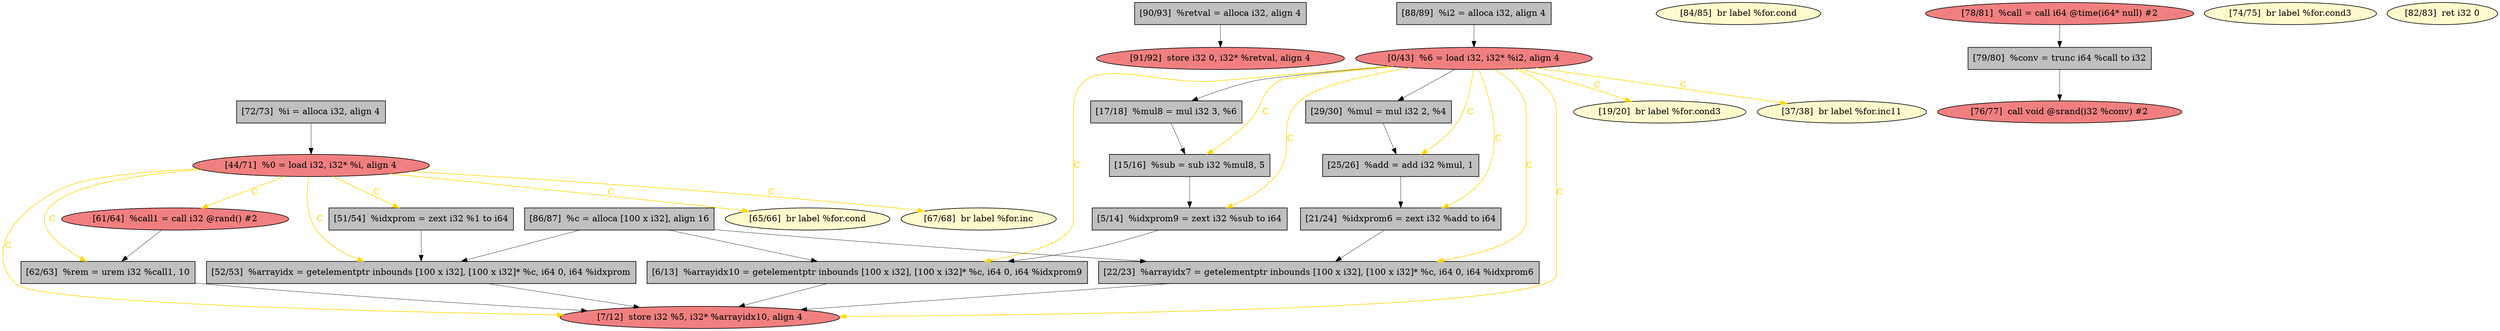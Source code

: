 
digraph G {


node123 [fillcolor=grey,label="[90/93]  %retval = alloca i32, align 4",shape=rectangle,style=filled ]
node119 [fillcolor=grey,label="[51/54]  %idxprom = zext i32 %1 to i64",shape=rectangle,style=filled ]
node118 [fillcolor=grey,label="[17/18]  %mul8 = mul i32 3, %6",shape=rectangle,style=filled ]
node122 [fillcolor=grey,label="[29/30]  %mul = mul i32 2, %4",shape=rectangle,style=filled ]
node115 [fillcolor=lemonchiffon,label="[84/85]  br label %for.cond",shape=ellipse,style=filled ]
node111 [fillcolor=grey,label="[15/16]  %sub = sub i32 %mul8, 5",shape=rectangle,style=filled ]
node110 [fillcolor=lightcoral,label="[7/12]  store i32 %5, i32* %arrayidx10, align 4",shape=ellipse,style=filled ]
node116 [fillcolor=grey,label="[52/53]  %arrayidx = getelementptr inbounds [100 x i32], [100 x i32]* %c, i64 0, i64 %idxprom",shape=rectangle,style=filled ]
node99 [fillcolor=grey,label="[72/73]  %i = alloca i32, align 4",shape=rectangle,style=filled ]
node94 [fillcolor=grey,label="[62/63]  %rem = urem i32 %call1, 10",shape=rectangle,style=filled ]
node121 [fillcolor=lightcoral,label="[91/92]  store i32 0, i32* %retval, align 4",shape=ellipse,style=filled ]
node112 [fillcolor=grey,label="[6/13]  %arrayidx10 = getelementptr inbounds [100 x i32], [100 x i32]* %c, i64 0, i64 %idxprom9",shape=rectangle,style=filled ]
node97 [fillcolor=lightcoral,label="[44/71]  %0 = load i32, i32* %i, align 4",shape=ellipse,style=filled ]
node103 [fillcolor=lemonchiffon,label="[65/66]  br label %for.cond",shape=ellipse,style=filled ]
node120 [fillcolor=lightcoral,label="[76/77]  call void @srand(i32 %conv) #2",shape=ellipse,style=filled ]
node96 [fillcolor=grey,label="[22/23]  %arrayidx7 = getelementptr inbounds [100 x i32], [100 x i32]* %c, i64 0, i64 %idxprom6",shape=rectangle,style=filled ]
node100 [fillcolor=grey,label="[21/24]  %idxprom6 = zext i32 %add to i64",shape=rectangle,style=filled ]
node98 [fillcolor=lemonchiffon,label="[67/68]  br label %for.inc",shape=ellipse,style=filled ]
node95 [fillcolor=lightcoral,label="[61/64]  %call1 = call i32 @rand() #2",shape=ellipse,style=filled ]
node101 [fillcolor=lemonchiffon,label="[74/75]  br label %for.cond3",shape=ellipse,style=filled ]
node102 [fillcolor=lemonchiffon,label="[82/83]  ret i32 0",shape=ellipse,style=filled ]
node108 [fillcolor=lemonchiffon,label="[19/20]  br label %for.cond3",shape=ellipse,style=filled ]
node104 [fillcolor=grey,label="[25/26]  %add = add i32 %mul, 1",shape=rectangle,style=filled ]
node105 [fillcolor=lightcoral,label="[78/81]  %call = call i64 @time(i64* null) #2",shape=ellipse,style=filled ]
node117 [fillcolor=grey,label="[88/89]  %i2 = alloca i32, align 4",shape=rectangle,style=filled ]
node113 [fillcolor=lightcoral,label="[0/43]  %6 = load i32, i32* %i2, align 4",shape=ellipse,style=filled ]
node106 [fillcolor=grey,label="[79/80]  %conv = trunc i64 %call to i32",shape=rectangle,style=filled ]
node107 [fillcolor=lemonchiffon,label="[37/38]  br label %for.inc11",shape=ellipse,style=filled ]
node114 [fillcolor=grey,label="[86/87]  %c = alloca [100 x i32], align 16",shape=rectangle,style=filled ]
node109 [fillcolor=grey,label="[5/14]  %idxprom9 = zext i32 %sub to i64",shape=rectangle,style=filled ]

node106->node120 [style=solid,color=black,label="",penwidth=0.5,fontcolor=black ]
node113->node96 [style=solid,color=gold,label="C",penwidth=1.0,fontcolor=gold ]
node117->node113 [style=solid,color=black,label="",penwidth=0.5,fontcolor=black ]
node113->node122 [style=solid,color=black,label="",penwidth=0.5,fontcolor=black ]
node104->node100 [style=solid,color=black,label="",penwidth=0.5,fontcolor=black ]
node97->node94 [style=solid,color=gold,label="C",penwidth=1.0,fontcolor=gold ]
node96->node110 [style=solid,color=black,label="",penwidth=0.5,fontcolor=black ]
node113->node104 [style=solid,color=gold,label="C",penwidth=1.0,fontcolor=gold ]
node123->node121 [style=solid,color=black,label="",penwidth=0.5,fontcolor=black ]
node94->node110 [style=solid,color=black,label="",penwidth=0.5,fontcolor=black ]
node113->node108 [style=solid,color=gold,label="C",penwidth=1.0,fontcolor=gold ]
node113->node107 [style=solid,color=gold,label="C",penwidth=1.0,fontcolor=gold ]
node113->node112 [style=solid,color=gold,label="C",penwidth=1.0,fontcolor=gold ]
node112->node110 [style=solid,color=black,label="",penwidth=0.5,fontcolor=black ]
node95->node94 [style=solid,color=black,label="",penwidth=0.5,fontcolor=black ]
node119->node116 [style=solid,color=black,label="",penwidth=0.5,fontcolor=black ]
node97->node110 [style=solid,color=gold,label="C",penwidth=1.0,fontcolor=gold ]
node100->node96 [style=solid,color=black,label="",penwidth=0.5,fontcolor=black ]
node97->node103 [style=solid,color=gold,label="C",penwidth=1.0,fontcolor=gold ]
node97->node95 [style=solid,color=gold,label="C",penwidth=1.0,fontcolor=gold ]
node109->node112 [style=solid,color=black,label="",penwidth=0.5,fontcolor=black ]
node99->node97 [style=solid,color=black,label="",penwidth=0.5,fontcolor=black ]
node111->node109 [style=solid,color=black,label="",penwidth=0.5,fontcolor=black ]
node113->node111 [style=solid,color=gold,label="C",penwidth=1.0,fontcolor=gold ]
node113->node109 [style=solid,color=gold,label="C",penwidth=1.0,fontcolor=gold ]
node97->node116 [style=solid,color=gold,label="C",penwidth=1.0,fontcolor=gold ]
node118->node111 [style=solid,color=black,label="",penwidth=0.5,fontcolor=black ]
node114->node96 [style=solid,color=black,label="",penwidth=0.5,fontcolor=black ]
node113->node110 [style=solid,color=gold,label="C",penwidth=1.0,fontcolor=gold ]
node114->node116 [style=solid,color=black,label="",penwidth=0.5,fontcolor=black ]
node122->node104 [style=solid,color=black,label="",penwidth=0.5,fontcolor=black ]
node116->node110 [style=solid,color=black,label="",penwidth=0.5,fontcolor=black ]
node113->node100 [style=solid,color=gold,label="C",penwidth=1.0,fontcolor=gold ]
node114->node112 [style=solid,color=black,label="",penwidth=0.5,fontcolor=black ]
node113->node118 [style=solid,color=black,label="",penwidth=0.5,fontcolor=black ]
node105->node106 [style=solid,color=black,label="",penwidth=0.5,fontcolor=black ]
node97->node98 [style=solid,color=gold,label="C",penwidth=1.0,fontcolor=gold ]
node97->node119 [style=solid,color=gold,label="C",penwidth=1.0,fontcolor=gold ]


}
